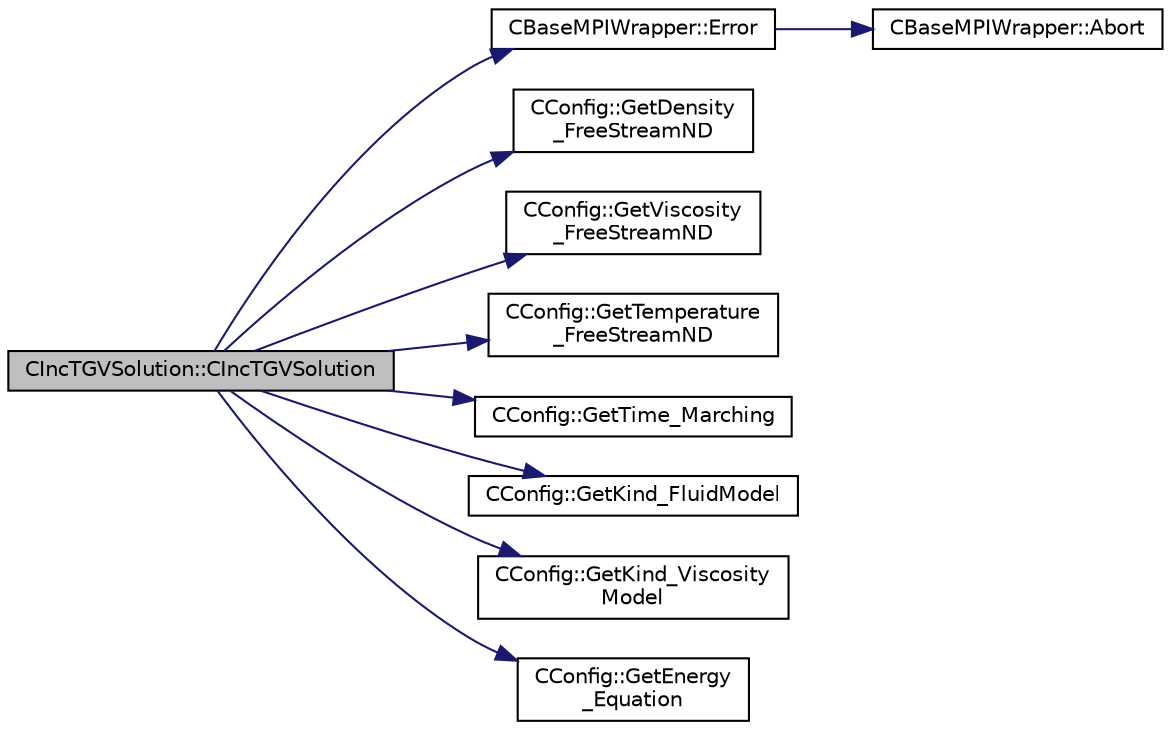 digraph "CIncTGVSolution::CIncTGVSolution"
{
  edge [fontname="Helvetica",fontsize="10",labelfontname="Helvetica",labelfontsize="10"];
  node [fontname="Helvetica",fontsize="10",shape=record];
  rankdir="LR";
  Node2 [label="CIncTGVSolution::CIncTGVSolution",height=0.2,width=0.4,color="black", fillcolor="grey75", style="filled", fontcolor="black"];
  Node2 -> Node3 [color="midnightblue",fontsize="10",style="solid",fontname="Helvetica"];
  Node3 [label="CBaseMPIWrapper::Error",height=0.2,width=0.4,color="black", fillcolor="white", style="filled",URL="$class_c_base_m_p_i_wrapper.html#a04457c47629bda56704e6a8804833eeb"];
  Node3 -> Node4 [color="midnightblue",fontsize="10",style="solid",fontname="Helvetica"];
  Node4 [label="CBaseMPIWrapper::Abort",height=0.2,width=0.4,color="black", fillcolor="white", style="filled",URL="$class_c_base_m_p_i_wrapper.html#a21ef5681e2acb532d345e9bab173ef07"];
  Node2 -> Node5 [color="midnightblue",fontsize="10",style="solid",fontname="Helvetica"];
  Node5 [label="CConfig::GetDensity\l_FreeStreamND",height=0.2,width=0.4,color="black", fillcolor="white", style="filled",URL="$class_c_config.html#acc0e8477d26aab6003845d62cb43b0fa",tooltip="Get the value of the non-dimensionalized freestream density. "];
  Node2 -> Node6 [color="midnightblue",fontsize="10",style="solid",fontname="Helvetica"];
  Node6 [label="CConfig::GetViscosity\l_FreeStreamND",height=0.2,width=0.4,color="black", fillcolor="white", style="filled",URL="$class_c_config.html#a2ede918fd25217170b85049ddf07408b",tooltip="Get the value of the non-dimensionalized freestream viscosity. "];
  Node2 -> Node7 [color="midnightblue",fontsize="10",style="solid",fontname="Helvetica"];
  Node7 [label="CConfig::GetTemperature\l_FreeStreamND",height=0.2,width=0.4,color="black", fillcolor="white", style="filled",URL="$class_c_config.html#a00454cff9575acd21239959b4030b192",tooltip="Get the value of the non-dimensionalized freestream temperature. "];
  Node2 -> Node8 [color="midnightblue",fontsize="10",style="solid",fontname="Helvetica"];
  Node8 [label="CConfig::GetTime_Marching",height=0.2,width=0.4,color="black", fillcolor="white", style="filled",URL="$class_c_config.html#a864d499ce740184803607801c47abda7",tooltip="Provides information about the time integration, and change the write in the output files information..."];
  Node2 -> Node9 [color="midnightblue",fontsize="10",style="solid",fontname="Helvetica"];
  Node9 [label="CConfig::GetKind_FluidModel",height=0.2,width=0.4,color="black", fillcolor="white", style="filled",URL="$class_c_config.html#ac36fbf73af5ad628f510769c556717d3",tooltip="Fluid model that we are using. "];
  Node2 -> Node10 [color="midnightblue",fontsize="10",style="solid",fontname="Helvetica"];
  Node10 [label="CConfig::GetKind_Viscosity\lModel",height=0.2,width=0.4,color="black", fillcolor="white", style="filled",URL="$class_c_config.html#af6fbd87066353c64a6a7e97d77c237db",tooltip="Get the value of the viscosity model. "];
  Node2 -> Node11 [color="midnightblue",fontsize="10",style="solid",fontname="Helvetica"];
  Node11 [label="CConfig::GetEnergy\l_Equation",height=0.2,width=0.4,color="black", fillcolor="white", style="filled",URL="$class_c_config.html#abb2ba1ecf8988532ce9cecb88c206d28",tooltip="Flag for whether to solve the energy equation for incompressible flows. "];
}
